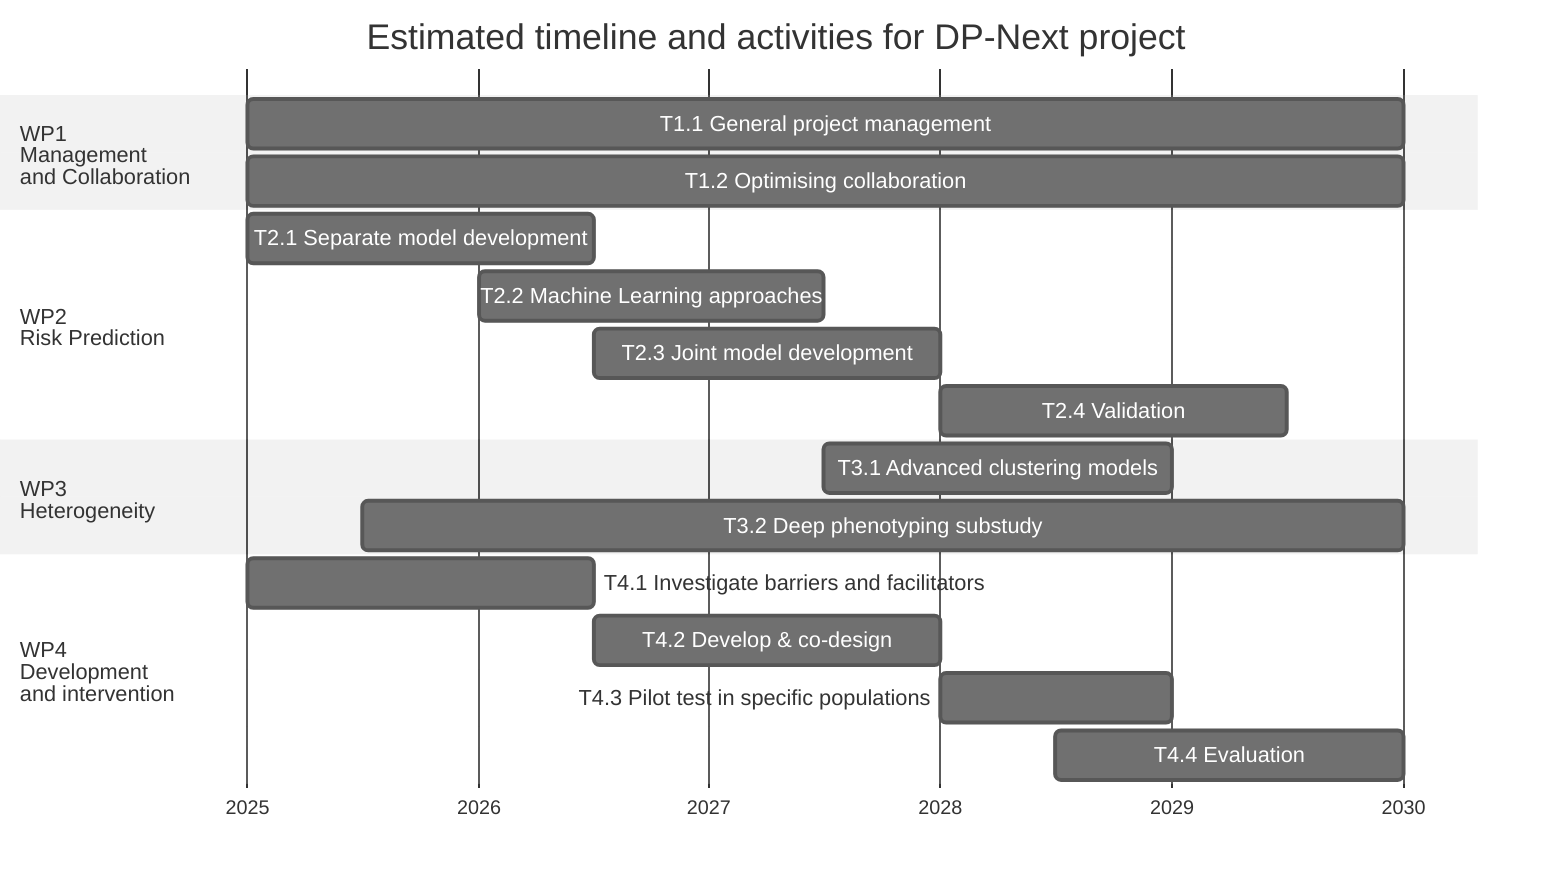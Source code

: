 %%{init: {
  'theme': 'neutral', 
  'gantt': {
    'barHeight': 25,
    'leftPadding': 125
  }
}}%%
gantt
    title Estimated timeline and activities for DP-Next project
    dateFormat  YYYY-MM-DD
    axisFormat %Y
    tickInterval 1year
    todayMarker off
    %% (`excludes` accepts specific dates in YYYY-MM-DD format, days of the week ("sunday") or "weekends", but not the word "weekdays".)

    section WP1<br>Management<br>and Collaboration
    T1.1 General project management: t1_1, 2025-01-01, 5y
    T1.2 Optimising collaboration: t1_2, 2025-01-01, 5y

    section WP2<br>Risk Prediction
    T2.1 Separate model development: t2_1, 2025-01-01, 18M
    T2.2 Machine Learning approaches: t2_2, 2026-01-01, 18M
    T2.3 Joint model development: t2_3, 2026-07-01, 18M
    T2.4 Validation: t2_4, 2028-01-01, 18M

    section WP3<br>Heterogeneity
    T3.1 Advanced clustering models: t3_1, 2027-07-01, 18M
    T3.2 Deep phenotyping substudy: t3_2, 2025-07-01, 54M

    section WP4<br>Development<br>and intervention
    T4.1 Investigate barriers and facilitators: t4_1, 2025-01-01, 18M
    T4.2 Develop & co-design: t4_2, after t4_1, 18M
    T4.3 Pilot test in specific populations: t4_3, after t4_2, 1y
    T4.4 Evaluation: t4_4, 2028-07-01, 18M